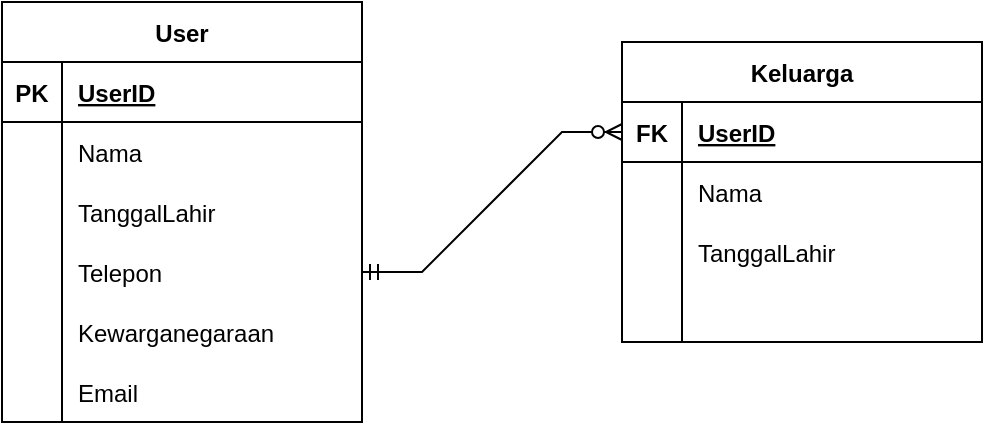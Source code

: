 <mxfile version="20.8.23" type="device"><diagram name="Page-1" id="T3KEJFnmgB4ukUk__9VP"><mxGraphModel dx="842" dy="440" grid="1" gridSize="10" guides="1" tooltips="1" connect="1" arrows="1" fold="1" page="1" pageScale="1" pageWidth="850" pageHeight="1100" math="0" shadow="0"><root><mxCell id="0"/><mxCell id="1" parent="0"/><mxCell id="_GTwJYrjiCPUqsfTN0fJ-1" value="User" style="shape=table;startSize=30;container=1;collapsible=1;childLayout=tableLayout;fixedRows=1;rowLines=0;fontStyle=1;align=center;resizeLast=1;" vertex="1" parent="1"><mxGeometry x="110" y="250" width="180" height="210" as="geometry"/></mxCell><mxCell id="_GTwJYrjiCPUqsfTN0fJ-2" value="" style="shape=tableRow;horizontal=0;startSize=0;swimlaneHead=0;swimlaneBody=0;fillColor=none;collapsible=0;dropTarget=0;points=[[0,0.5],[1,0.5]];portConstraint=eastwest;top=0;left=0;right=0;bottom=1;" vertex="1" parent="_GTwJYrjiCPUqsfTN0fJ-1"><mxGeometry y="30" width="180" height="30" as="geometry"/></mxCell><mxCell id="_GTwJYrjiCPUqsfTN0fJ-3" value="PK" style="shape=partialRectangle;connectable=0;fillColor=none;top=0;left=0;bottom=0;right=0;fontStyle=1;overflow=hidden;" vertex="1" parent="_GTwJYrjiCPUqsfTN0fJ-2"><mxGeometry width="30" height="30" as="geometry"><mxRectangle width="30" height="30" as="alternateBounds"/></mxGeometry></mxCell><mxCell id="_GTwJYrjiCPUqsfTN0fJ-4" value="UserID" style="shape=partialRectangle;connectable=0;fillColor=none;top=0;left=0;bottom=0;right=0;align=left;spacingLeft=6;fontStyle=5;overflow=hidden;" vertex="1" parent="_GTwJYrjiCPUqsfTN0fJ-2"><mxGeometry x="30" width="150" height="30" as="geometry"><mxRectangle width="150" height="30" as="alternateBounds"/></mxGeometry></mxCell><mxCell id="_GTwJYrjiCPUqsfTN0fJ-5" value="" style="shape=tableRow;horizontal=0;startSize=0;swimlaneHead=0;swimlaneBody=0;fillColor=none;collapsible=0;dropTarget=0;points=[[0,0.5],[1,0.5]];portConstraint=eastwest;top=0;left=0;right=0;bottom=0;" vertex="1" parent="_GTwJYrjiCPUqsfTN0fJ-1"><mxGeometry y="60" width="180" height="30" as="geometry"/></mxCell><mxCell id="_GTwJYrjiCPUqsfTN0fJ-6" value="" style="shape=partialRectangle;connectable=0;fillColor=none;top=0;left=0;bottom=0;right=0;editable=1;overflow=hidden;" vertex="1" parent="_GTwJYrjiCPUqsfTN0fJ-5"><mxGeometry width="30" height="30" as="geometry"><mxRectangle width="30" height="30" as="alternateBounds"/></mxGeometry></mxCell><mxCell id="_GTwJYrjiCPUqsfTN0fJ-7" value="Nama" style="shape=partialRectangle;connectable=0;fillColor=none;top=0;left=0;bottom=0;right=0;align=left;spacingLeft=6;overflow=hidden;" vertex="1" parent="_GTwJYrjiCPUqsfTN0fJ-5"><mxGeometry x="30" width="150" height="30" as="geometry"><mxRectangle width="150" height="30" as="alternateBounds"/></mxGeometry></mxCell><mxCell id="_GTwJYrjiCPUqsfTN0fJ-8" value="" style="shape=tableRow;horizontal=0;startSize=0;swimlaneHead=0;swimlaneBody=0;fillColor=none;collapsible=0;dropTarget=0;points=[[0,0.5],[1,0.5]];portConstraint=eastwest;top=0;left=0;right=0;bottom=0;" vertex="1" parent="_GTwJYrjiCPUqsfTN0fJ-1"><mxGeometry y="90" width="180" height="30" as="geometry"/></mxCell><mxCell id="_GTwJYrjiCPUqsfTN0fJ-9" value="" style="shape=partialRectangle;connectable=0;fillColor=none;top=0;left=0;bottom=0;right=0;editable=1;overflow=hidden;" vertex="1" parent="_GTwJYrjiCPUqsfTN0fJ-8"><mxGeometry width="30" height="30" as="geometry"><mxRectangle width="30" height="30" as="alternateBounds"/></mxGeometry></mxCell><mxCell id="_GTwJYrjiCPUqsfTN0fJ-10" value="TanggalLahir" style="shape=partialRectangle;connectable=0;fillColor=none;top=0;left=0;bottom=0;right=0;align=left;spacingLeft=6;overflow=hidden;" vertex="1" parent="_GTwJYrjiCPUqsfTN0fJ-8"><mxGeometry x="30" width="150" height="30" as="geometry"><mxRectangle width="150" height="30" as="alternateBounds"/></mxGeometry></mxCell><mxCell id="_GTwJYrjiCPUqsfTN0fJ-11" value="" style="shape=tableRow;horizontal=0;startSize=0;swimlaneHead=0;swimlaneBody=0;fillColor=none;collapsible=0;dropTarget=0;points=[[0,0.5],[1,0.5]];portConstraint=eastwest;top=0;left=0;right=0;bottom=0;" vertex="1" parent="_GTwJYrjiCPUqsfTN0fJ-1"><mxGeometry y="120" width="180" height="30" as="geometry"/></mxCell><mxCell id="_GTwJYrjiCPUqsfTN0fJ-12" value="" style="shape=partialRectangle;connectable=0;fillColor=none;top=0;left=0;bottom=0;right=0;editable=1;overflow=hidden;" vertex="1" parent="_GTwJYrjiCPUqsfTN0fJ-11"><mxGeometry width="30" height="30" as="geometry"><mxRectangle width="30" height="30" as="alternateBounds"/></mxGeometry></mxCell><mxCell id="_GTwJYrjiCPUqsfTN0fJ-13" value="Telepon" style="shape=partialRectangle;connectable=0;fillColor=none;top=0;left=0;bottom=0;right=0;align=left;spacingLeft=6;overflow=hidden;" vertex="1" parent="_GTwJYrjiCPUqsfTN0fJ-11"><mxGeometry x="30" width="150" height="30" as="geometry"><mxRectangle width="150" height="30" as="alternateBounds"/></mxGeometry></mxCell><mxCell id="_GTwJYrjiCPUqsfTN0fJ-15" value="Kewarganegaraan" style="shape=partialRectangle;connectable=0;fillColor=none;top=0;left=0;bottom=0;right=0;align=left;spacingLeft=6;overflow=hidden;" vertex="1" parent="1"><mxGeometry x="140" y="400" width="150" height="30" as="geometry"><mxRectangle width="150" height="30" as="alternateBounds"/></mxGeometry></mxCell><mxCell id="_GTwJYrjiCPUqsfTN0fJ-16" value="Email" style="shape=partialRectangle;connectable=0;fillColor=none;top=0;left=0;bottom=0;right=0;align=left;spacingLeft=6;overflow=hidden;" vertex="1" parent="1"><mxGeometry x="140" y="430" width="150" height="30" as="geometry"><mxRectangle width="150" height="30" as="alternateBounds"/></mxGeometry></mxCell><mxCell id="_GTwJYrjiCPUqsfTN0fJ-17" value="" style="endArrow=none;html=1;rounded=0;" edge="1" parent="1"><mxGeometry relative="1" as="geometry"><mxPoint x="140" y="400" as="sourcePoint"/><mxPoint x="140" y="460" as="targetPoint"/></mxGeometry></mxCell><mxCell id="_GTwJYrjiCPUqsfTN0fJ-31" value="Keluarga" style="shape=table;startSize=30;container=1;collapsible=1;childLayout=tableLayout;fixedRows=1;rowLines=0;fontStyle=1;align=center;resizeLast=1;" vertex="1" parent="1"><mxGeometry x="420" y="270" width="180" height="150" as="geometry"/></mxCell><mxCell id="_GTwJYrjiCPUqsfTN0fJ-32" value="" style="shape=tableRow;horizontal=0;startSize=0;swimlaneHead=0;swimlaneBody=0;fillColor=none;collapsible=0;dropTarget=0;points=[[0,0.5],[1,0.5]];portConstraint=eastwest;top=0;left=0;right=0;bottom=1;" vertex="1" parent="_GTwJYrjiCPUqsfTN0fJ-31"><mxGeometry y="30" width="180" height="30" as="geometry"/></mxCell><mxCell id="_GTwJYrjiCPUqsfTN0fJ-33" value="FK" style="shape=partialRectangle;connectable=0;fillColor=none;top=0;left=0;bottom=0;right=0;fontStyle=1;overflow=hidden;" vertex="1" parent="_GTwJYrjiCPUqsfTN0fJ-32"><mxGeometry width="30" height="30" as="geometry"><mxRectangle width="30" height="30" as="alternateBounds"/></mxGeometry></mxCell><mxCell id="_GTwJYrjiCPUqsfTN0fJ-34" value="UserID" style="shape=partialRectangle;connectable=0;fillColor=none;top=0;left=0;bottom=0;right=0;align=left;spacingLeft=6;fontStyle=5;overflow=hidden;" vertex="1" parent="_GTwJYrjiCPUqsfTN0fJ-32"><mxGeometry x="30" width="150" height="30" as="geometry"><mxRectangle width="150" height="30" as="alternateBounds"/></mxGeometry></mxCell><mxCell id="_GTwJYrjiCPUqsfTN0fJ-35" value="" style="shape=tableRow;horizontal=0;startSize=0;swimlaneHead=0;swimlaneBody=0;fillColor=none;collapsible=0;dropTarget=0;points=[[0,0.5],[1,0.5]];portConstraint=eastwest;top=0;left=0;right=0;bottom=0;" vertex="1" parent="_GTwJYrjiCPUqsfTN0fJ-31"><mxGeometry y="60" width="180" height="30" as="geometry"/></mxCell><mxCell id="_GTwJYrjiCPUqsfTN0fJ-36" value="" style="shape=partialRectangle;connectable=0;fillColor=none;top=0;left=0;bottom=0;right=0;editable=1;overflow=hidden;" vertex="1" parent="_GTwJYrjiCPUqsfTN0fJ-35"><mxGeometry width="30" height="30" as="geometry"><mxRectangle width="30" height="30" as="alternateBounds"/></mxGeometry></mxCell><mxCell id="_GTwJYrjiCPUqsfTN0fJ-37" value="Nama" style="shape=partialRectangle;connectable=0;fillColor=none;top=0;left=0;bottom=0;right=0;align=left;spacingLeft=6;overflow=hidden;" vertex="1" parent="_GTwJYrjiCPUqsfTN0fJ-35"><mxGeometry x="30" width="150" height="30" as="geometry"><mxRectangle width="150" height="30" as="alternateBounds"/></mxGeometry></mxCell><mxCell id="_GTwJYrjiCPUqsfTN0fJ-38" value="" style="shape=tableRow;horizontal=0;startSize=0;swimlaneHead=0;swimlaneBody=0;fillColor=none;collapsible=0;dropTarget=0;points=[[0,0.5],[1,0.5]];portConstraint=eastwest;top=0;left=0;right=0;bottom=0;" vertex="1" parent="_GTwJYrjiCPUqsfTN0fJ-31"><mxGeometry y="90" width="180" height="30" as="geometry"/></mxCell><mxCell id="_GTwJYrjiCPUqsfTN0fJ-39" value="" style="shape=partialRectangle;connectable=0;fillColor=none;top=0;left=0;bottom=0;right=0;editable=1;overflow=hidden;" vertex="1" parent="_GTwJYrjiCPUqsfTN0fJ-38"><mxGeometry width="30" height="30" as="geometry"><mxRectangle width="30" height="30" as="alternateBounds"/></mxGeometry></mxCell><mxCell id="_GTwJYrjiCPUqsfTN0fJ-40" value="TanggalLahir" style="shape=partialRectangle;connectable=0;fillColor=none;top=0;left=0;bottom=0;right=0;align=left;spacingLeft=6;overflow=hidden;" vertex="1" parent="_GTwJYrjiCPUqsfTN0fJ-38"><mxGeometry x="30" width="150" height="30" as="geometry"><mxRectangle width="150" height="30" as="alternateBounds"/></mxGeometry></mxCell><mxCell id="_GTwJYrjiCPUqsfTN0fJ-41" value="" style="shape=tableRow;horizontal=0;startSize=0;swimlaneHead=0;swimlaneBody=0;fillColor=none;collapsible=0;dropTarget=0;points=[[0,0.5],[1,0.5]];portConstraint=eastwest;top=0;left=0;right=0;bottom=0;" vertex="1" parent="_GTwJYrjiCPUqsfTN0fJ-31"><mxGeometry y="120" width="180" height="30" as="geometry"/></mxCell><mxCell id="_GTwJYrjiCPUqsfTN0fJ-42" value="" style="shape=partialRectangle;connectable=0;fillColor=none;top=0;left=0;bottom=0;right=0;editable=1;overflow=hidden;" vertex="1" parent="_GTwJYrjiCPUqsfTN0fJ-41"><mxGeometry width="30" height="30" as="geometry"><mxRectangle width="30" height="30" as="alternateBounds"/></mxGeometry></mxCell><mxCell id="_GTwJYrjiCPUqsfTN0fJ-43" value="" style="shape=partialRectangle;connectable=0;fillColor=none;top=0;left=0;bottom=0;right=0;align=left;spacingLeft=6;overflow=hidden;" vertex="1" parent="_GTwJYrjiCPUqsfTN0fJ-41"><mxGeometry x="30" width="150" height="30" as="geometry"><mxRectangle width="150" height="30" as="alternateBounds"/></mxGeometry></mxCell><mxCell id="_GTwJYrjiCPUqsfTN0fJ-47" value="" style="edgeStyle=entityRelationEdgeStyle;fontSize=12;html=1;endArrow=ERzeroToMany;startArrow=ERmandOne;rounded=0;exitX=1;exitY=0.5;exitDx=0;exitDy=0;entryX=0;entryY=0.5;entryDx=0;entryDy=0;" edge="1" parent="1" source="_GTwJYrjiCPUqsfTN0fJ-11" target="_GTwJYrjiCPUqsfTN0fJ-32"><mxGeometry width="100" height="100" relative="1" as="geometry"><mxPoint x="330" y="440" as="sourcePoint"/><mxPoint x="430" y="340" as="targetPoint"/></mxGeometry></mxCell></root></mxGraphModel></diagram></mxfile>